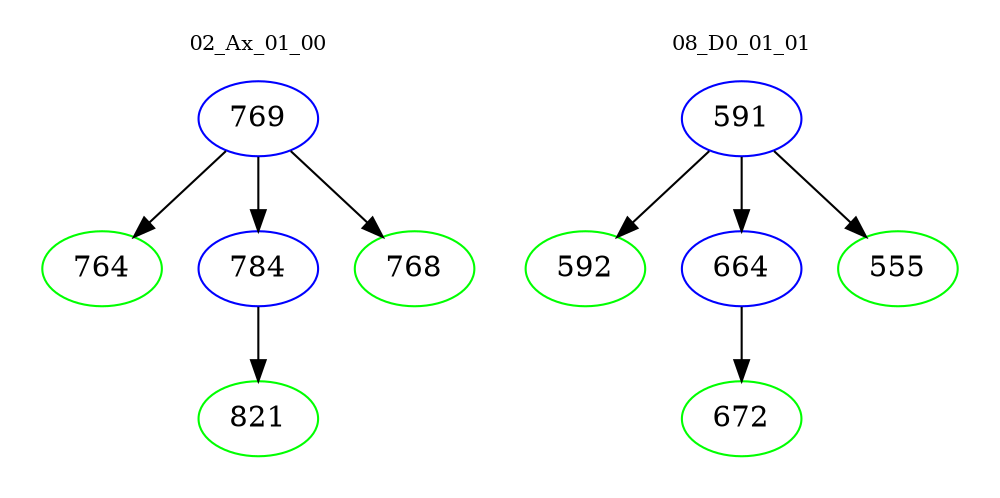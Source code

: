 digraph{
subgraph cluster_0 {
color = white
label = "02_Ax_01_00";
fontsize=10;
T0_769 [label="769", color="blue"]
T0_769 -> T0_764 [color="black"]
T0_764 [label="764", color="green"]
T0_769 -> T0_784 [color="black"]
T0_784 [label="784", color="blue"]
T0_784 -> T0_821 [color="black"]
T0_821 [label="821", color="green"]
T0_769 -> T0_768 [color="black"]
T0_768 [label="768", color="green"]
}
subgraph cluster_1 {
color = white
label = "08_D0_01_01";
fontsize=10;
T1_591 [label="591", color="blue"]
T1_591 -> T1_592 [color="black"]
T1_592 [label="592", color="green"]
T1_591 -> T1_664 [color="black"]
T1_664 [label="664", color="blue"]
T1_664 -> T1_672 [color="black"]
T1_672 [label="672", color="green"]
T1_591 -> T1_555 [color="black"]
T1_555 [label="555", color="green"]
}
}
